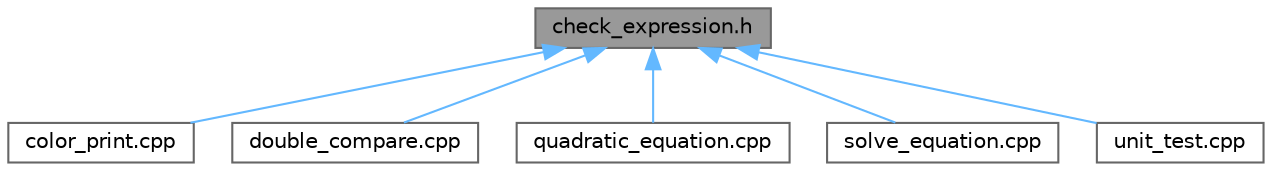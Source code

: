 digraph "check_expression.h"
{
 // LATEX_PDF_SIZE
  bgcolor="transparent";
  edge [fontname=Helvetica,fontsize=10,labelfontname=Helvetica,labelfontsize=10];
  node [fontname=Helvetica,fontsize=10,shape=box,height=0.2,width=0.4];
  Node1 [id="Node000001",label="check_expression.h",height=0.2,width=0.4,color="gray40", fillcolor="grey60", style="filled", fontcolor="black",tooltip=" "];
  Node1 -> Node2 [id="edge1_Node000001_Node000002",dir="back",color="steelblue1",style="solid",tooltip=" "];
  Node2 [id="Node000002",label="color_print.cpp",height=0.2,width=0.4,color="grey40", fillcolor="white", style="filled",URL="$color__print_8cpp.html",tooltip=" "];
  Node1 -> Node3 [id="edge2_Node000001_Node000003",dir="back",color="steelblue1",style="solid",tooltip=" "];
  Node3 [id="Node000003",label="double_compare.cpp",height=0.2,width=0.4,color="grey40", fillcolor="white", style="filled",URL="$double__compare_8cpp.html",tooltip=" "];
  Node1 -> Node4 [id="edge3_Node000001_Node000004",dir="back",color="steelblue1",style="solid",tooltip=" "];
  Node4 [id="Node000004",label="quadratic_equation.cpp",height=0.2,width=0.4,color="grey40", fillcolor="white", style="filled",URL="$quadratic__equation_8cpp.html",tooltip=" "];
  Node1 -> Node5 [id="edge4_Node000001_Node000005",dir="back",color="steelblue1",style="solid",tooltip=" "];
  Node5 [id="Node000005",label="solve_equation.cpp",height=0.2,width=0.4,color="grey40", fillcolor="white", style="filled",URL="$solve__equation_8cpp.html",tooltip=" "];
  Node1 -> Node6 [id="edge5_Node000001_Node000006",dir="back",color="steelblue1",style="solid",tooltip=" "];
  Node6 [id="Node000006",label="unit_test.cpp",height=0.2,width=0.4,color="grey40", fillcolor="white", style="filled",URL="$unit__test_8cpp.html",tooltip=" "];
}
